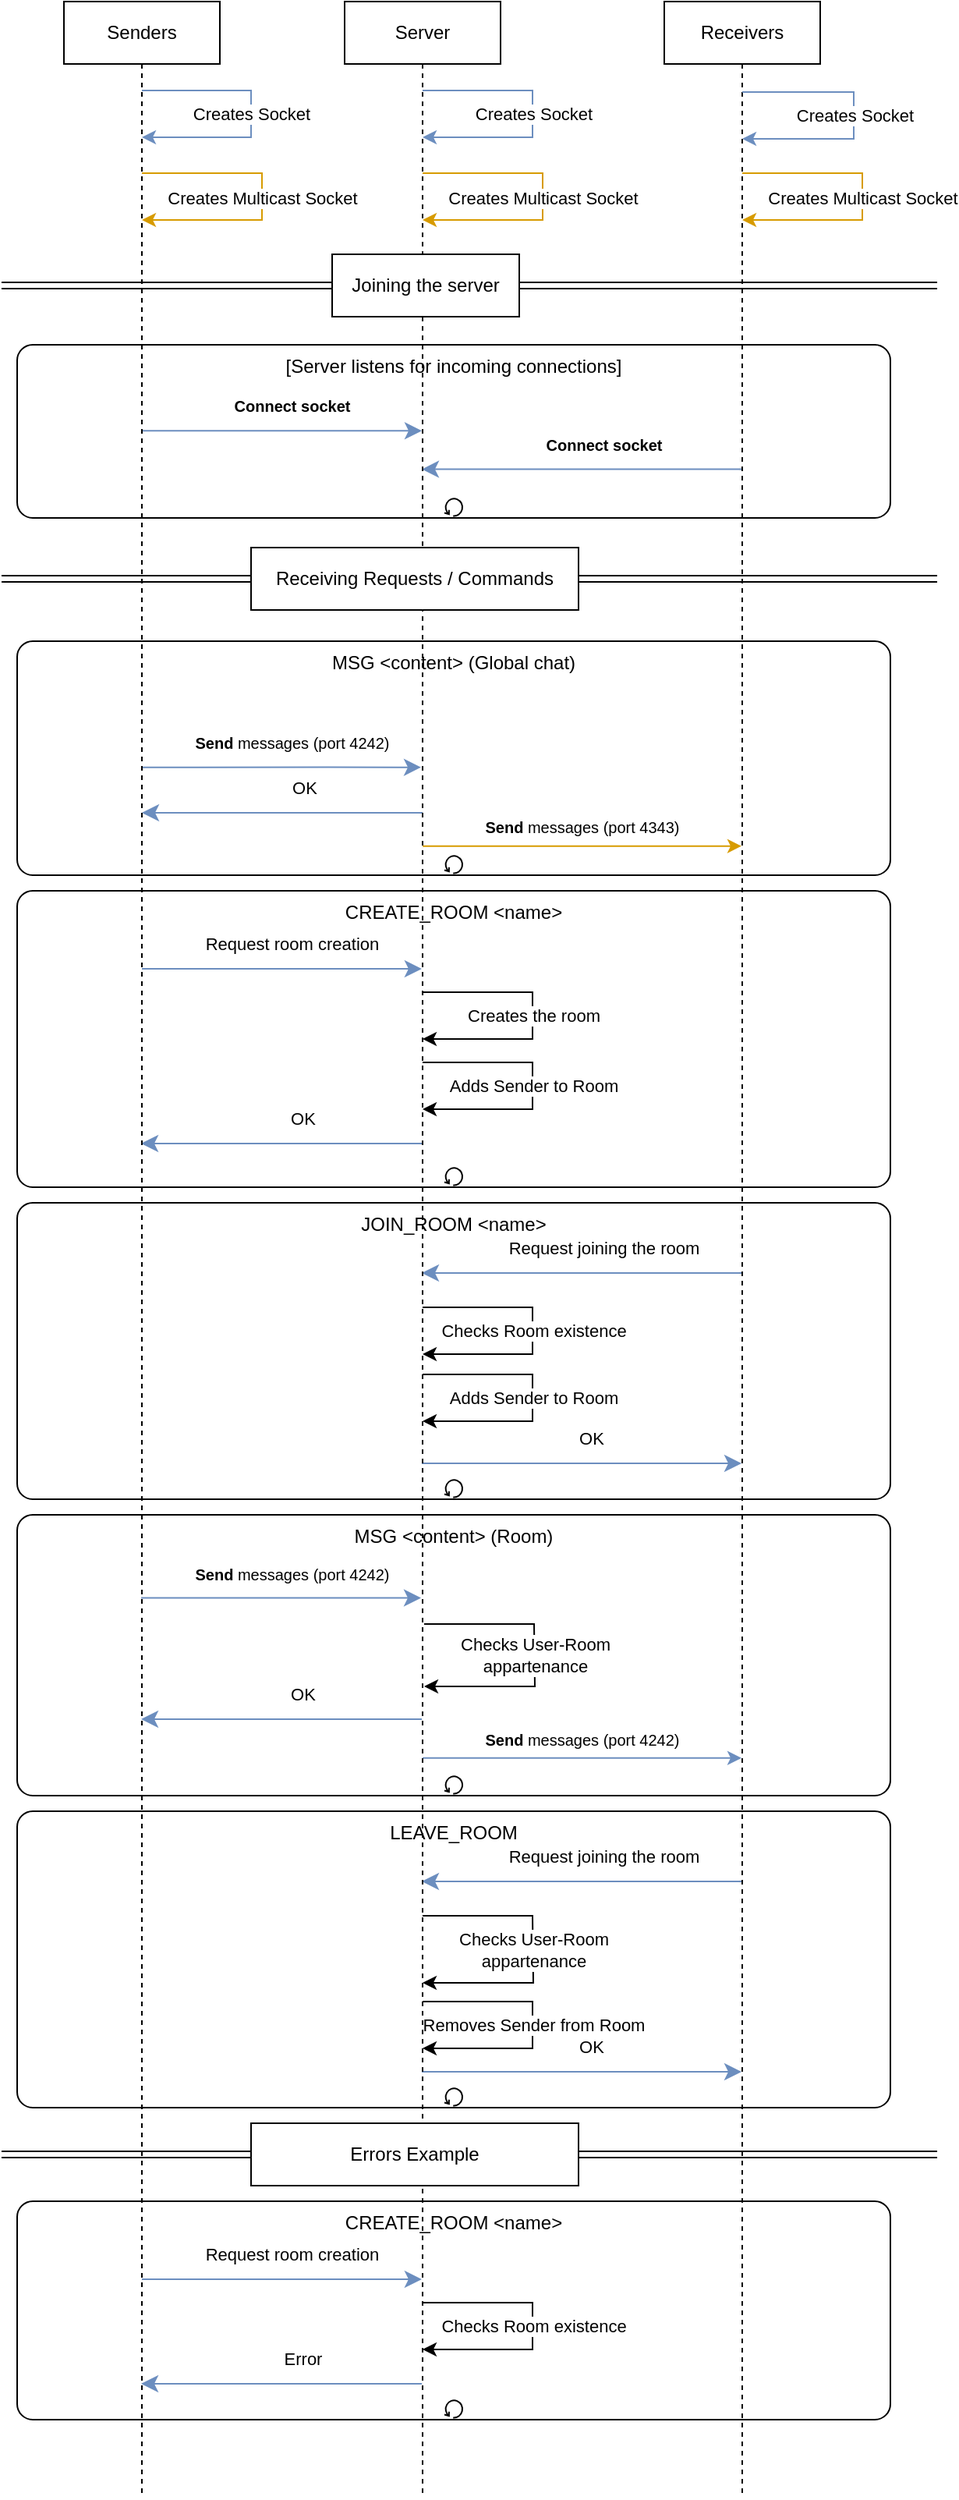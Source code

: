 <mxfile version="25.0.3">
  <diagram name="Page-1" id="2YBvvXClWsGukQMizWep">
    <mxGraphModel dx="1386" dy="829" grid="1" gridSize="10" guides="1" tooltips="1" connect="1" arrows="1" fold="1" page="1" pageScale="1" pageWidth="850" pageHeight="1100" math="0" shadow="0">
      <root>
        <mxCell id="0" />
        <mxCell id="1" parent="0" />
        <mxCell id="8YMAj3yXq_2gaM3HECJn-87" value="" style="group" parent="1" vertex="1" connectable="0">
          <mxGeometry x="10" y="1450" width="560" height="190" as="geometry" />
        </mxCell>
        <mxCell id="8YMAj3yXq_2gaM3HECJn-88" value="CREATE_ROOM &amp;lt;name&amp;gt;" style="points=[[0.25,0,0],[0.5,0,0],[0.75,0,0],[1,0.25,0],[1,0.5,0],[1,0.75,0],[0.75,1,0],[0.5,1,0],[0.25,1,0],[0,0.75,0],[0,0.5,0],[0,0.25,0]];shape=mxgraph.bpmn.task;whiteSpace=wrap;rectStyle=rounded;size=10;html=1;container=1;expand=0;collapsible=0;taskMarker=abstract;isLoopStandard=1;top=1;verticalAlign=top;horizontal=1;" parent="8YMAj3yXq_2gaM3HECJn-87" vertex="1">
          <mxGeometry width="560" height="140" as="geometry" />
        </mxCell>
        <mxCell id="8YMAj3yXq_2gaM3HECJn-89" value="" style="edgeStyle=segmentEdgeStyle;endArrow=classic;html=1;curved=0;rounded=0;endSize=8;startSize=8;sourcePerimeterSpacing=0;targetPerimeterSpacing=0;fontColor=#007FFF;fillColor=#dae8fc;strokeColor=#6c8ebf;" parent="8YMAj3yXq_2gaM3HECJn-87" edge="1">
          <mxGeometry width="100" relative="1" as="geometry">
            <mxPoint x="79.996" y="50.037" as="sourcePoint" />
            <mxPoint x="259.44" y="50.03" as="targetPoint" />
            <Array as="points">
              <mxPoint x="199.94" y="50.03" />
              <mxPoint x="199.94" y="50.03" />
            </Array>
          </mxGeometry>
        </mxCell>
        <mxCell id="8YMAj3yXq_2gaM3HECJn-90" value="Request room creation" style="edgeLabel;html=1;align=center;verticalAlign=middle;resizable=0;points=[];" parent="8YMAj3yXq_2gaM3HECJn-89" vertex="1" connectable="0">
          <mxGeometry x="-0.04" relative="1" as="geometry">
            <mxPoint x="10" y="-16" as="offset" />
          </mxGeometry>
        </mxCell>
        <mxCell id="8YMAj3yXq_2gaM3HECJn-91" value="Checks Room existence" style="endArrow=classic;html=1;rounded=0;" parent="8YMAj3yXq_2gaM3HECJn-87" edge="1">
          <mxGeometry width="50" height="50" relative="1" as="geometry">
            <mxPoint x="260" y="65" as="sourcePoint" />
            <mxPoint x="260" y="95" as="targetPoint" />
            <Array as="points">
              <mxPoint x="330.5" y="65" />
              <mxPoint x="330.5" y="95" />
            </Array>
          </mxGeometry>
        </mxCell>
        <mxCell id="8YMAj3yXq_2gaM3HECJn-93" value="" style="edgeStyle=segmentEdgeStyle;endArrow=classic;html=1;curved=0;rounded=0;endSize=8;startSize=8;sourcePerimeterSpacing=0;targetPerimeterSpacing=0;fontColor=#007FFF;fillColor=#dae8fc;strokeColor=#6c8ebf;" parent="8YMAj3yXq_2gaM3HECJn-87" edge="1">
          <mxGeometry width="100" relative="1" as="geometry">
            <mxPoint x="259.5" y="117" as="sourcePoint" />
            <mxPoint x="79.5" y="117" as="targetPoint" />
            <Array as="points" />
          </mxGeometry>
        </mxCell>
        <mxCell id="8YMAj3yXq_2gaM3HECJn-94" value="Error" style="edgeLabel;html=1;align=center;verticalAlign=middle;resizable=0;points=[];" parent="8YMAj3yXq_2gaM3HECJn-93" vertex="1" connectable="0">
          <mxGeometry x="-0.04" relative="1" as="geometry">
            <mxPoint x="10" y="-16" as="offset" />
          </mxGeometry>
        </mxCell>
        <mxCell id="8YMAj3yXq_2gaM3HECJn-76" value="" style="group" parent="1" vertex="1" connectable="0">
          <mxGeometry x="10" y="1200" width="560" height="190" as="geometry" />
        </mxCell>
        <mxCell id="8YMAj3yXq_2gaM3HECJn-77" value="LEAVE_ROOM" style="points=[[0.25,0,0],[0.5,0,0],[0.75,0,0],[1,0.25,0],[1,0.5,0],[1,0.75,0],[0.75,1,0],[0.5,1,0],[0.25,1,0],[0,0.75,0],[0,0.5,0],[0,0.25,0]];shape=mxgraph.bpmn.task;whiteSpace=wrap;rectStyle=rounded;size=10;html=1;container=1;expand=0;collapsible=0;taskMarker=abstract;isLoopStandard=1;top=1;verticalAlign=top;horizontal=1;" parent="8YMAj3yXq_2gaM3HECJn-76" vertex="1">
          <mxGeometry width="560" height="190" as="geometry" />
        </mxCell>
        <mxCell id="8YMAj3yXq_2gaM3HECJn-78" value="" style="edgeStyle=segmentEdgeStyle;endArrow=classic;html=1;curved=0;rounded=0;endSize=8;startSize=8;sourcePerimeterSpacing=0;targetPerimeterSpacing=0;fontColor=#007FFF;fillColor=#dae8fc;strokeColor=#6c8ebf;" parent="8YMAj3yXq_2gaM3HECJn-76" edge="1">
          <mxGeometry width="100" relative="1" as="geometry">
            <mxPoint x="464.5" y="45" as="sourcePoint" />
            <mxPoint x="259.5" y="45" as="targetPoint" />
            <Array as="points" />
          </mxGeometry>
        </mxCell>
        <mxCell id="8YMAj3yXq_2gaM3HECJn-79" value="Request joining the room" style="edgeLabel;html=1;align=center;verticalAlign=middle;resizable=0;points=[];" parent="8YMAj3yXq_2gaM3HECJn-78" vertex="1" connectable="0">
          <mxGeometry x="-0.04" relative="1" as="geometry">
            <mxPoint x="10" y="-16" as="offset" />
          </mxGeometry>
        </mxCell>
        <mxCell id="8YMAj3yXq_2gaM3HECJn-80" value="Checks User-Room&lt;div&gt;appartenance&lt;/div&gt;" style="endArrow=classic;html=1;rounded=0;" parent="8YMAj3yXq_2gaM3HECJn-76" edge="1">
          <mxGeometry width="50" height="50" relative="1" as="geometry">
            <mxPoint x="260" y="67" as="sourcePoint" />
            <mxPoint x="260" y="110" as="targetPoint" />
            <Array as="points">
              <mxPoint x="330.5" y="67" />
              <mxPoint x="331" y="110" />
            </Array>
          </mxGeometry>
        </mxCell>
        <mxCell id="8YMAj3yXq_2gaM3HECJn-81" value="Removes Sender from Room" style="endArrow=classic;html=1;rounded=0;" parent="8YMAj3yXq_2gaM3HECJn-76" edge="1">
          <mxGeometry width="50" height="50" relative="1" as="geometry">
            <mxPoint x="260" y="122" as="sourcePoint" />
            <mxPoint x="260" y="152" as="targetPoint" />
            <Array as="points">
              <mxPoint x="330.5" y="122" />
              <mxPoint x="330.5" y="152" />
            </Array>
          </mxGeometry>
        </mxCell>
        <mxCell id="8YMAj3yXq_2gaM3HECJn-82" value="" style="edgeStyle=segmentEdgeStyle;endArrow=classic;html=1;curved=0;rounded=0;endSize=8;startSize=8;sourcePerimeterSpacing=0;targetPerimeterSpacing=0;fontColor=#007FFF;fillColor=#dae8fc;strokeColor=#6c8ebf;" parent="8YMAj3yXq_2gaM3HECJn-76" edge="1">
          <mxGeometry width="100" relative="1" as="geometry">
            <mxPoint x="259.5" y="167" as="sourcePoint" />
            <mxPoint x="464.5" y="167" as="targetPoint" />
            <Array as="points" />
          </mxGeometry>
        </mxCell>
        <mxCell id="8YMAj3yXq_2gaM3HECJn-83" value="OK" style="edgeLabel;html=1;align=center;verticalAlign=middle;resizable=0;points=[];" parent="8YMAj3yXq_2gaM3HECJn-82" vertex="1" connectable="0">
          <mxGeometry x="-0.04" relative="1" as="geometry">
            <mxPoint x="10" y="-16" as="offset" />
          </mxGeometry>
        </mxCell>
        <mxCell id="8YMAj3yXq_2gaM3HECJn-75" value="" style="group" parent="1" vertex="1" connectable="0">
          <mxGeometry x="10" y="1010" width="560" height="210" as="geometry" />
        </mxCell>
        <mxCell id="8YMAj3yXq_2gaM3HECJn-63" value="" style="group" parent="8YMAj3yXq_2gaM3HECJn-75" vertex="1" connectable="0">
          <mxGeometry width="560" height="210" as="geometry" />
        </mxCell>
        <mxCell id="8YMAj3yXq_2gaM3HECJn-64" value="MSG &amp;lt;content&amp;gt; (Room)" style="points=[[0.25,0,0],[0.5,0,0],[0.75,0,0],[1,0.25,0],[1,0.5,0],[1,0.75,0],[0.75,1,0],[0.5,1,0],[0.25,1,0],[0,0.75,0],[0,0.5,0],[0,0.25,0]];shape=mxgraph.bpmn.task;whiteSpace=wrap;rectStyle=rounded;size=10;html=1;container=1;expand=0;collapsible=0;taskMarker=abstract;isLoopStandard=1;top=1;verticalAlign=top;horizontal=1;" parent="8YMAj3yXq_2gaM3HECJn-63" vertex="1">
          <mxGeometry width="560" height="180" as="geometry" />
        </mxCell>
        <mxCell id="8YMAj3yXq_2gaM3HECJn-65" value="" style="edgeStyle=segmentEdgeStyle;endArrow=classic;html=1;curved=0;rounded=0;endSize=8;startSize=8;sourcePerimeterSpacing=0;targetPerimeterSpacing=0;fontColor=#007FFF;fillColor=#dae8fc;strokeColor=#6c8ebf;" parent="8YMAj3yXq_2gaM3HECJn-64" edge="1">
          <mxGeometry width="100" relative="1" as="geometry">
            <mxPoint x="79.556" y="53.29" as="sourcePoint" />
            <mxPoint x="259" y="53.283" as="targetPoint" />
            <Array as="points">
              <mxPoint x="199.5" y="53.283" />
              <mxPoint x="199.5" y="53.283" />
            </Array>
          </mxGeometry>
        </mxCell>
        <mxCell id="8YMAj3yXq_2gaM3HECJn-66" value="&lt;span style=&quot;font-size: 10px;&quot;&gt;&lt;b&gt;Send&lt;/b&gt;&amp;nbsp;messages (port 4242)&lt;/span&gt;" style="edgeLabel;html=1;align=center;verticalAlign=middle;resizable=0;points=[];" parent="8YMAj3yXq_2gaM3HECJn-65" vertex="1" connectable="0">
          <mxGeometry x="-0.04" relative="1" as="geometry">
            <mxPoint x="10" y="-16" as="offset" />
          </mxGeometry>
        </mxCell>
        <mxCell id="8YMAj3yXq_2gaM3HECJn-67" value="&lt;font size=&quot;1&quot;&gt;&lt;b&gt;Send&lt;/b&gt;&amp;nbsp;messages (port 4242)&lt;/font&gt;" style="edgeStyle=none;orthogonalLoop=1;jettySize=auto;html=1;rounded=0;fillColor=#dae8fc;strokeColor=#6c8ebf;" parent="8YMAj3yXq_2gaM3HECJn-63" edge="1">
          <mxGeometry y="12" width="100" relative="1" as="geometry">
            <mxPoint x="260.056" y="155.909" as="sourcePoint" />
            <mxPoint x="464.5" y="155.909" as="targetPoint" />
            <Array as="points" />
            <mxPoint as="offset" />
          </mxGeometry>
        </mxCell>
        <mxCell id="8YMAj3yXq_2gaM3HECJn-71" value="Checks User-Room&lt;div&gt;appartenance&lt;/div&gt;" style="endArrow=classic;html=1;rounded=0;" parent="8YMAj3yXq_2gaM3HECJn-75" edge="1">
          <mxGeometry width="50" height="50" relative="1" as="geometry">
            <mxPoint x="261" y="70" as="sourcePoint" />
            <mxPoint x="261" y="110" as="targetPoint" />
            <Array as="points">
              <mxPoint x="331.5" y="70" />
              <mxPoint x="332" y="110" />
            </Array>
          </mxGeometry>
        </mxCell>
        <mxCell id="8YMAj3yXq_2gaM3HECJn-72" value="" style="edgeStyle=segmentEdgeStyle;endArrow=classic;html=1;curved=0;rounded=0;endSize=8;startSize=8;sourcePerimeterSpacing=0;targetPerimeterSpacing=0;fontColor=#007FFF;fillColor=#dae8fc;strokeColor=#6c8ebf;" parent="8YMAj3yXq_2gaM3HECJn-75" edge="1">
          <mxGeometry width="100" relative="1" as="geometry">
            <mxPoint x="259.5" y="131" as="sourcePoint" />
            <mxPoint x="79.5" y="131" as="targetPoint" />
            <Array as="points" />
          </mxGeometry>
        </mxCell>
        <mxCell id="8YMAj3yXq_2gaM3HECJn-73" value="OK" style="edgeLabel;html=1;align=center;verticalAlign=middle;resizable=0;points=[];" parent="8YMAj3yXq_2gaM3HECJn-72" vertex="1" connectable="0">
          <mxGeometry x="-0.04" relative="1" as="geometry">
            <mxPoint x="10" y="-16" as="offset" />
          </mxGeometry>
        </mxCell>
        <mxCell id="8YMAj3yXq_2gaM3HECJn-62" value="" style="group" parent="1" vertex="1" connectable="0">
          <mxGeometry x="10" y="810" width="560" height="190" as="geometry" />
        </mxCell>
        <mxCell id="8YMAj3yXq_2gaM3HECJn-54" value="JOIN_ROOM &amp;lt;name&amp;gt;" style="points=[[0.25,0,0],[0.5,0,0],[0.75,0,0],[1,0.25,0],[1,0.5,0],[1,0.75,0],[0.75,1,0],[0.5,1,0],[0.25,1,0],[0,0.75,0],[0,0.5,0],[0,0.25,0]];shape=mxgraph.bpmn.task;whiteSpace=wrap;rectStyle=rounded;size=10;html=1;container=1;expand=0;collapsible=0;taskMarker=abstract;isLoopStandard=1;top=1;verticalAlign=top;horizontal=1;" parent="8YMAj3yXq_2gaM3HECJn-62" vertex="1">
          <mxGeometry width="560" height="190" as="geometry" />
        </mxCell>
        <mxCell id="8YMAj3yXq_2gaM3HECJn-55" value="" style="edgeStyle=segmentEdgeStyle;endArrow=classic;html=1;curved=0;rounded=0;endSize=8;startSize=8;sourcePerimeterSpacing=0;targetPerimeterSpacing=0;fontColor=#007FFF;fillColor=#dae8fc;strokeColor=#6c8ebf;" parent="8YMAj3yXq_2gaM3HECJn-62" edge="1">
          <mxGeometry width="100" relative="1" as="geometry">
            <mxPoint x="464.5" y="45" as="sourcePoint" />
            <mxPoint x="259.5" y="45" as="targetPoint" />
            <Array as="points" />
          </mxGeometry>
        </mxCell>
        <mxCell id="8YMAj3yXq_2gaM3HECJn-56" value="Request joining the room" style="edgeLabel;html=1;align=center;verticalAlign=middle;resizable=0;points=[];" parent="8YMAj3yXq_2gaM3HECJn-55" vertex="1" connectable="0">
          <mxGeometry x="-0.04" relative="1" as="geometry">
            <mxPoint x="10" y="-16" as="offset" />
          </mxGeometry>
        </mxCell>
        <mxCell id="8YMAj3yXq_2gaM3HECJn-57" value="Checks Room existence" style="endArrow=classic;html=1;rounded=0;" parent="8YMAj3yXq_2gaM3HECJn-62" edge="1">
          <mxGeometry width="50" height="50" relative="1" as="geometry">
            <mxPoint x="260" y="67" as="sourcePoint" />
            <mxPoint x="260" y="97" as="targetPoint" />
            <Array as="points">
              <mxPoint x="330.5" y="67" />
              <mxPoint x="330.5" y="97" />
            </Array>
          </mxGeometry>
        </mxCell>
        <mxCell id="8YMAj3yXq_2gaM3HECJn-58" value="Adds Sender to Room" style="endArrow=classic;html=1;rounded=0;" parent="8YMAj3yXq_2gaM3HECJn-62" edge="1">
          <mxGeometry width="50" height="50" relative="1" as="geometry">
            <mxPoint x="260" y="110" as="sourcePoint" />
            <mxPoint x="260" y="140" as="targetPoint" />
            <Array as="points">
              <mxPoint x="330.5" y="110" />
              <mxPoint x="330.5" y="140" />
            </Array>
          </mxGeometry>
        </mxCell>
        <mxCell id="8YMAj3yXq_2gaM3HECJn-59" value="" style="edgeStyle=segmentEdgeStyle;endArrow=classic;html=1;curved=0;rounded=0;endSize=8;startSize=8;sourcePerimeterSpacing=0;targetPerimeterSpacing=0;fontColor=#007FFF;fillColor=#dae8fc;strokeColor=#6c8ebf;" parent="8YMAj3yXq_2gaM3HECJn-62" edge="1">
          <mxGeometry width="100" relative="1" as="geometry">
            <mxPoint x="259.5" y="167" as="sourcePoint" />
            <mxPoint x="464.5" y="167" as="targetPoint" />
            <Array as="points" />
          </mxGeometry>
        </mxCell>
        <mxCell id="8YMAj3yXq_2gaM3HECJn-60" value="OK" style="edgeLabel;html=1;align=center;verticalAlign=middle;resizable=0;points=[];" parent="8YMAj3yXq_2gaM3HECJn-59" vertex="1" connectable="0">
          <mxGeometry x="-0.04" relative="1" as="geometry">
            <mxPoint x="10" y="-16" as="offset" />
          </mxGeometry>
        </mxCell>
        <mxCell id="8YMAj3yXq_2gaM3HECJn-52" value="" style="group" parent="1" vertex="1" connectable="0">
          <mxGeometry x="10" y="610" width="560" height="190" as="geometry" />
        </mxCell>
        <mxCell id="8YMAj3yXq_2gaM3HECJn-33" value="CREATE_ROOM &amp;lt;name&amp;gt;" style="points=[[0.25,0,0],[0.5,0,0],[0.75,0,0],[1,0.25,0],[1,0.5,0],[1,0.75,0],[0.75,1,0],[0.5,1,0],[0.25,1,0],[0,0.75,0],[0,0.5,0],[0,0.25,0]];shape=mxgraph.bpmn.task;whiteSpace=wrap;rectStyle=rounded;size=10;html=1;container=1;expand=0;collapsible=0;taskMarker=abstract;isLoopStandard=1;top=1;verticalAlign=top;horizontal=1;" parent="8YMAj3yXq_2gaM3HECJn-52" vertex="1">
          <mxGeometry width="560" height="190" as="geometry" />
        </mxCell>
        <mxCell id="8YMAj3yXq_2gaM3HECJn-34" value="" style="edgeStyle=segmentEdgeStyle;endArrow=classic;html=1;curved=0;rounded=0;endSize=8;startSize=8;sourcePerimeterSpacing=0;targetPerimeterSpacing=0;fontColor=#007FFF;fillColor=#dae8fc;strokeColor=#6c8ebf;" parent="8YMAj3yXq_2gaM3HECJn-52" edge="1">
          <mxGeometry width="100" relative="1" as="geometry">
            <mxPoint x="79.996" y="50.037" as="sourcePoint" />
            <mxPoint x="259.44" y="50.03" as="targetPoint" />
            <Array as="points">
              <mxPoint x="199.94" y="50.03" />
              <mxPoint x="199.94" y="50.03" />
            </Array>
          </mxGeometry>
        </mxCell>
        <mxCell id="8YMAj3yXq_2gaM3HECJn-35" value="Request room creation" style="edgeLabel;html=1;align=center;verticalAlign=middle;resizable=0;points=[];" parent="8YMAj3yXq_2gaM3HECJn-34" vertex="1" connectable="0">
          <mxGeometry x="-0.04" relative="1" as="geometry">
            <mxPoint x="10" y="-16" as="offset" />
          </mxGeometry>
        </mxCell>
        <mxCell id="8YMAj3yXq_2gaM3HECJn-43" value="Creates the room" style="endArrow=classic;html=1;rounded=0;" parent="8YMAj3yXq_2gaM3HECJn-52" edge="1">
          <mxGeometry width="50" height="50" relative="1" as="geometry">
            <mxPoint x="260" y="65" as="sourcePoint" />
            <mxPoint x="260" y="95" as="targetPoint" />
            <Array as="points">
              <mxPoint x="330.5" y="65" />
              <mxPoint x="330.5" y="95" />
            </Array>
          </mxGeometry>
        </mxCell>
        <mxCell id="8YMAj3yXq_2gaM3HECJn-45" value="Adds Sender to Room" style="endArrow=classic;html=1;rounded=0;" parent="8YMAj3yXq_2gaM3HECJn-52" edge="1">
          <mxGeometry width="50" height="50" relative="1" as="geometry">
            <mxPoint x="260" y="110" as="sourcePoint" />
            <mxPoint x="260" y="140" as="targetPoint" />
            <Array as="points">
              <mxPoint x="330.5" y="110" />
              <mxPoint x="330.5" y="140" />
            </Array>
          </mxGeometry>
        </mxCell>
        <mxCell id="8YMAj3yXq_2gaM3HECJn-47" value="" style="edgeStyle=segmentEdgeStyle;endArrow=classic;html=1;curved=0;rounded=0;endSize=8;startSize=8;sourcePerimeterSpacing=0;targetPerimeterSpacing=0;fontColor=#007FFF;fillColor=#dae8fc;strokeColor=#6c8ebf;" parent="8YMAj3yXq_2gaM3HECJn-52" edge="1">
          <mxGeometry width="100" relative="1" as="geometry">
            <mxPoint x="259.5" y="162" as="sourcePoint" />
            <mxPoint x="79.5" y="162" as="targetPoint" />
            <Array as="points" />
          </mxGeometry>
        </mxCell>
        <mxCell id="8YMAj3yXq_2gaM3HECJn-48" value="OK" style="edgeLabel;html=1;align=center;verticalAlign=middle;resizable=0;points=[];" parent="8YMAj3yXq_2gaM3HECJn-47" vertex="1" connectable="0">
          <mxGeometry x="-0.04" relative="1" as="geometry">
            <mxPoint x="10" y="-16" as="offset" />
          </mxGeometry>
        </mxCell>
        <mxCell id="8YMAj3yXq_2gaM3HECJn-51" value="" style="group" parent="1" vertex="1" connectable="0">
          <mxGeometry x="10" y="450" width="560" height="150" as="geometry" />
        </mxCell>
        <mxCell id="O-nYpdjl7usXiDVYikd6-12" value="MSG &amp;lt;content&amp;gt; (Global chat)" style="points=[[0.25,0,0],[0.5,0,0],[0.75,0,0],[1,0.25,0],[1,0.5,0],[1,0.75,0],[0.75,1,0],[0.5,1,0],[0.25,1,0],[0,0.75,0],[0,0.5,0],[0,0.25,0]];shape=mxgraph.bpmn.task;whiteSpace=wrap;rectStyle=rounded;size=10;html=1;container=1;expand=0;collapsible=0;taskMarker=abstract;isLoopStandard=1;top=1;verticalAlign=top;horizontal=1;" parent="8YMAj3yXq_2gaM3HECJn-51" vertex="1">
          <mxGeometry width="560" height="150" as="geometry" />
        </mxCell>
        <mxCell id="O-nYpdjl7usXiDVYikd6-17" value="" style="edgeStyle=segmentEdgeStyle;endArrow=classic;html=1;curved=0;rounded=0;endSize=8;startSize=8;sourcePerimeterSpacing=0;targetPerimeterSpacing=0;fontColor=#007FFF;fillColor=#dae8fc;strokeColor=#6c8ebf;" parent="O-nYpdjl7usXiDVYikd6-12" edge="1">
          <mxGeometry width="100" relative="1" as="geometry">
            <mxPoint x="79.556" y="80.837" as="sourcePoint" />
            <mxPoint x="259" y="80.831" as="targetPoint" />
            <Array as="points">
              <mxPoint x="199.5" y="80.831" />
              <mxPoint x="199.5" y="80.831" />
            </Array>
          </mxGeometry>
        </mxCell>
        <mxCell id="O-nYpdjl7usXiDVYikd6-18" value="&lt;span style=&quot;font-size: 10px;&quot;&gt;&lt;b&gt;Send&lt;/b&gt;&amp;nbsp;messages (port 4242)&lt;/span&gt;" style="edgeLabel;html=1;align=center;verticalAlign=middle;resizable=0;points=[];" parent="O-nYpdjl7usXiDVYikd6-17" vertex="1" connectable="0">
          <mxGeometry x="-0.04" relative="1" as="geometry">
            <mxPoint x="10" y="-16" as="offset" />
          </mxGeometry>
        </mxCell>
        <mxCell id="8YMAj3yXq_2gaM3HECJn-69" value="" style="edgeStyle=segmentEdgeStyle;endArrow=classic;html=1;curved=0;rounded=0;endSize=8;startSize=8;sourcePerimeterSpacing=0;targetPerimeterSpacing=0;fontColor=#007FFF;fillColor=#dae8fc;strokeColor=#6c8ebf;" parent="O-nYpdjl7usXiDVYikd6-12" edge="1">
          <mxGeometry width="100" relative="1" as="geometry">
            <mxPoint x="260" y="110" as="sourcePoint" />
            <mxPoint x="80" y="110" as="targetPoint" />
            <Array as="points" />
          </mxGeometry>
        </mxCell>
        <mxCell id="8YMAj3yXq_2gaM3HECJn-70" value="OK" style="edgeLabel;html=1;align=center;verticalAlign=middle;resizable=0;points=[];" parent="8YMAj3yXq_2gaM3HECJn-69" vertex="1" connectable="0">
          <mxGeometry x="-0.04" relative="1" as="geometry">
            <mxPoint x="10" y="-16" as="offset" />
          </mxGeometry>
        </mxCell>
        <mxCell id="O-nYpdjl7usXiDVYikd6-60" value="&lt;font size=&quot;1&quot;&gt;&lt;b&gt;Send&lt;/b&gt;&amp;nbsp;messages (port 4343)&lt;/font&gt;" style="edgeStyle=none;orthogonalLoop=1;jettySize=auto;html=1;rounded=0;fillColor=#ffe6cc;strokeColor=#d79b00;" parent="8YMAj3yXq_2gaM3HECJn-51" edge="1">
          <mxGeometry y="12" width="100" relative="1" as="geometry">
            <mxPoint x="260.056" y="131.364" as="sourcePoint" />
            <mxPoint x="464.5" y="131.364" as="targetPoint" />
            <Array as="points" />
            <mxPoint as="offset" />
          </mxGeometry>
        </mxCell>
        <mxCell id="8YMAj3yXq_2gaM3HECJn-23" value="" style="group" parent="1" vertex="1" connectable="0">
          <mxGeometry x="10" y="260" width="560" height="111" as="geometry" />
        </mxCell>
        <mxCell id="8YMAj3yXq_2gaM3HECJn-6" value="&lt;font&gt;[Server listens for incoming connections]&lt;/font&gt;" style="points=[[0.25,0,0],[0.5,0,0],[0.75,0,0],[1,0.25,0],[1,0.5,0],[1,0.75,0],[0.75,1,0],[0.5,1,0],[0.25,1,0],[0,0.75,0],[0,0.5,0],[0,0.25,0]];shape=mxgraph.bpmn.task;whiteSpace=wrap;rectStyle=rounded;size=10;html=1;container=0;expand=0;collapsible=0;taskMarker=abstract;isLoopStandard=1;top=1;verticalAlign=top;horizontal=1;" parent="8YMAj3yXq_2gaM3HECJn-23" vertex="1">
          <mxGeometry width="560" height="111" as="geometry" />
        </mxCell>
        <mxCell id="8YMAj3yXq_2gaM3HECJn-7" value="" style="edgeStyle=segmentEdgeStyle;endArrow=classic;html=1;curved=0;rounded=0;endSize=8;startSize=8;sourcePerimeterSpacing=0;targetPerimeterSpacing=0;fontColor=#007FFF;fillColor=#dae8fc;strokeColor=#6c8ebf;" parent="8YMAj3yXq_2gaM3HECJn-23" edge="1">
          <mxGeometry width="100" relative="1" as="geometry">
            <mxPoint x="79.5" y="55.133" as="sourcePoint" />
            <mxPoint x="259.5" y="55.133" as="targetPoint" />
            <Array as="points" />
          </mxGeometry>
        </mxCell>
        <mxCell id="8YMAj3yXq_2gaM3HECJn-8" value="&lt;span style=&quot;font-size: 10px;&quot;&gt;&lt;b&gt;Connect socket&lt;/b&gt;&lt;/span&gt;" style="edgeLabel;html=1;align=center;verticalAlign=middle;resizable=0;points=[];" parent="8YMAj3yXq_2gaM3HECJn-7" vertex="1" connectable="0">
          <mxGeometry x="-0.04" relative="1" as="geometry">
            <mxPoint x="10" y="-16" as="offset" />
          </mxGeometry>
        </mxCell>
        <mxCell id="8YMAj3yXq_2gaM3HECJn-12" value="&lt;div&gt;&lt;br&gt;&lt;/div&gt;&lt;div&gt;&lt;br&gt;&lt;/div&gt;" style="edgeStyle=segmentEdgeStyle;endArrow=classic;html=1;curved=0;rounded=0;endSize=8;startSize=8;sourcePerimeterSpacing=0;targetPerimeterSpacing=0;fontColor=#007FFF;fillColor=#dae8fc;strokeColor=#6c8ebf;" parent="8YMAj3yXq_2gaM3HECJn-23" edge="1">
          <mxGeometry width="100" relative="1" as="geometry">
            <mxPoint x="464.5" y="79.8" as="sourcePoint" />
            <mxPoint x="259.5" y="79.8" as="targetPoint" />
            <Array as="points" />
          </mxGeometry>
        </mxCell>
        <mxCell id="8YMAj3yXq_2gaM3HECJn-13" value="&lt;span style=&quot;font-size: 10px;&quot;&gt;&lt;b&gt;Connect socket&lt;/b&gt;&lt;/span&gt;" style="edgeLabel;html=1;align=center;verticalAlign=middle;resizable=0;points=[];" parent="8YMAj3yXq_2gaM3HECJn-12" vertex="1" connectable="0">
          <mxGeometry x="-0.04" relative="1" as="geometry">
            <mxPoint x="10" y="-16" as="offset" />
          </mxGeometry>
        </mxCell>
        <mxCell id="aM9ryv3xv72pqoxQDRHE-1" value="Senders" style="shape=umlLifeline;perimeter=lifelinePerimeter;whiteSpace=wrap;html=1;container=0;dropTarget=0;collapsible=0;recursiveResize=0;outlineConnect=0;portConstraint=eastwest;newEdgeStyle={&quot;edgeStyle&quot;:&quot;elbowEdgeStyle&quot;,&quot;elbow&quot;:&quot;vertical&quot;,&quot;curved&quot;:0,&quot;rounded&quot;:0};" parent="1" vertex="1">
          <mxGeometry x="40" y="40" width="100" height="1600" as="geometry" />
        </mxCell>
        <mxCell id="aM9ryv3xv72pqoxQDRHE-5" value="Server" style="shape=umlLifeline;perimeter=lifelinePerimeter;whiteSpace=wrap;html=1;container=0;dropTarget=0;collapsible=0;recursiveResize=0;outlineConnect=0;portConstraint=eastwest;newEdgeStyle={&quot;edgeStyle&quot;:&quot;elbowEdgeStyle&quot;,&quot;elbow&quot;:&quot;vertical&quot;,&quot;curved&quot;:0,&quot;rounded&quot;:0};" parent="1" vertex="1">
          <mxGeometry x="220" y="40" width="100" height="1600" as="geometry" />
        </mxCell>
        <mxCell id="O-nYpdjl7usXiDVYikd6-1" value="Receivers" style="shape=umlLifeline;perimeter=lifelinePerimeter;whiteSpace=wrap;html=1;container=0;dropTarget=0;collapsible=0;recursiveResize=0;outlineConnect=0;portConstraint=eastwest;newEdgeStyle={&quot;edgeStyle&quot;:&quot;elbowEdgeStyle&quot;,&quot;elbow&quot;:&quot;vertical&quot;,&quot;curved&quot;:0,&quot;rounded&quot;:0};" parent="1" vertex="1">
          <mxGeometry x="425" y="40" width="100" height="1600" as="geometry" />
        </mxCell>
        <mxCell id="8YMAj3yXq_2gaM3HECJn-2" value="Creates Socket" style="endArrow=classic;html=1;rounded=0;fillColor=#dae8fc;strokeColor=#6c8ebf;" parent="1" source="aM9ryv3xv72pqoxQDRHE-1" target="aM9ryv3xv72pqoxQDRHE-1" edge="1">
          <mxGeometry width="50" height="50" relative="1" as="geometry">
            <mxPoint x="89.5" y="97" as="sourcePoint" />
            <mxPoint x="89.5" y="127" as="targetPoint" />
            <Array as="points">
              <mxPoint x="160" y="97" />
              <mxPoint x="160" y="127" />
            </Array>
          </mxGeometry>
        </mxCell>
        <mxCell id="8YMAj3yXq_2gaM3HECJn-3" value="Creates Socket" style="endArrow=classic;html=1;rounded=0;fillColor=#dae8fc;strokeColor=#6c8ebf;" parent="1" source="aM9ryv3xv72pqoxQDRHE-5" target="aM9ryv3xv72pqoxQDRHE-5" edge="1">
          <mxGeometry width="50" height="50" relative="1" as="geometry">
            <mxPoint x="270" y="97" as="sourcePoint" />
            <mxPoint x="270" y="127" as="targetPoint" />
            <Array as="points">
              <mxPoint x="340.5" y="97" />
              <mxPoint x="340.5" y="127" />
            </Array>
          </mxGeometry>
        </mxCell>
        <mxCell id="8YMAj3yXq_2gaM3HECJn-4" value="Creates Socket" style="endArrow=classic;html=1;rounded=0;fillColor=#dae8fc;strokeColor=#6c8ebf;" parent="1" source="O-nYpdjl7usXiDVYikd6-1" target="O-nYpdjl7usXiDVYikd6-1" edge="1">
          <mxGeometry width="50" height="50" relative="1" as="geometry">
            <mxPoint x="474.5" y="98" as="sourcePoint" />
            <mxPoint x="474.5" y="128" as="targetPoint" />
            <Array as="points">
              <mxPoint x="546.5" y="98" />
              <mxPoint x="546.5" y="128" />
            </Array>
          </mxGeometry>
        </mxCell>
        <mxCell id="8YMAj3yXq_2gaM3HECJn-19" value="Creates Multicast Socket" style="endArrow=classic;html=1;rounded=0;fillColor=#ffe6cc;strokeColor=#d79b00;" parent="1" source="O-nYpdjl7usXiDVYikd6-1" target="O-nYpdjl7usXiDVYikd6-1" edge="1">
          <mxGeometry x="0.005" width="50" height="50" relative="1" as="geometry">
            <mxPoint x="480" y="150" as="sourcePoint" />
            <mxPoint x="480" y="180" as="targetPoint" />
            <Array as="points">
              <mxPoint x="552" y="150" />
              <mxPoint x="552" y="180" />
            </Array>
            <mxPoint as="offset" />
          </mxGeometry>
        </mxCell>
        <mxCell id="8YMAj3yXq_2gaM3HECJn-21" value="Creates Multicast Socket" style="endArrow=classic;html=1;rounded=0;fillColor=#ffe6cc;strokeColor=#d79b00;" parent="1" source="aM9ryv3xv72pqoxQDRHE-5" target="aM9ryv3xv72pqoxQDRHE-5" edge="1">
          <mxGeometry x="0.005" width="50" height="50" relative="1" as="geometry">
            <mxPoint x="270" y="150" as="sourcePoint" />
            <mxPoint x="270" y="180" as="targetPoint" />
            <Array as="points">
              <mxPoint x="347" y="150" />
              <mxPoint x="347" y="180" />
            </Array>
            <mxPoint as="offset" />
          </mxGeometry>
        </mxCell>
        <mxCell id="8YMAj3yXq_2gaM3HECJn-22" value="Creates Multicast Socket" style="endArrow=classic;html=1;rounded=0;fillColor=#ffe6cc;strokeColor=#d79b00;" parent="1" source="aM9ryv3xv72pqoxQDRHE-1" target="aM9ryv3xv72pqoxQDRHE-1" edge="1">
          <mxGeometry x="0.005" width="50" height="50" relative="1" as="geometry">
            <mxPoint x="90" y="150" as="sourcePoint" />
            <mxPoint x="90" y="180" as="targetPoint" />
            <Array as="points">
              <mxPoint x="167" y="150" />
              <mxPoint x="167" y="180" />
            </Array>
            <mxPoint as="offset" />
          </mxGeometry>
        </mxCell>
        <mxCell id="8YMAj3yXq_2gaM3HECJn-24" value="" style="shape=link;html=1;rounded=0;" parent="1" source="8YMAj3yXq_2gaM3HECJn-27" edge="1">
          <mxGeometry width="100" relative="1" as="geometry">
            <mxPoint y="222" as="sourcePoint" />
            <mxPoint x="600" y="222" as="targetPoint" />
          </mxGeometry>
        </mxCell>
        <mxCell id="8YMAj3yXq_2gaM3HECJn-28" value="" style="shape=link;html=1;rounded=0;" parent="1" target="8YMAj3yXq_2gaM3HECJn-27" edge="1">
          <mxGeometry width="100" relative="1" as="geometry">
            <mxPoint y="222" as="sourcePoint" />
            <mxPoint x="600" y="222" as="targetPoint" />
          </mxGeometry>
        </mxCell>
        <mxCell id="8YMAj3yXq_2gaM3HECJn-27" value="Joining the server" style="rounded=0;whiteSpace=wrap;html=1;" parent="1" vertex="1">
          <mxGeometry x="212" y="202" width="120" height="40" as="geometry" />
        </mxCell>
        <mxCell id="8YMAj3yXq_2gaM3HECJn-29" value="" style="shape=link;html=1;rounded=0;" parent="1" source="8YMAj3yXq_2gaM3HECJn-31" edge="1">
          <mxGeometry width="100" relative="1" as="geometry">
            <mxPoint y="410" as="sourcePoint" />
            <mxPoint x="600" y="410" as="targetPoint" />
          </mxGeometry>
        </mxCell>
        <mxCell id="8YMAj3yXq_2gaM3HECJn-30" value="" style="shape=link;html=1;rounded=0;" parent="1" target="8YMAj3yXq_2gaM3HECJn-31" edge="1">
          <mxGeometry width="100" relative="1" as="geometry">
            <mxPoint y="410" as="sourcePoint" />
            <mxPoint x="600" y="410" as="targetPoint" />
          </mxGeometry>
        </mxCell>
        <mxCell id="8YMAj3yXq_2gaM3HECJn-31" value="Receiving Requests / Commands" style="rounded=0;whiteSpace=wrap;html=1;" parent="1" vertex="1">
          <mxGeometry x="160" y="390" width="210" height="40" as="geometry" />
        </mxCell>
        <mxCell id="8YMAj3yXq_2gaM3HECJn-84" value="" style="shape=link;html=1;rounded=0;" parent="1" source="8YMAj3yXq_2gaM3HECJn-86" edge="1">
          <mxGeometry width="100" relative="1" as="geometry">
            <mxPoint y="1420" as="sourcePoint" />
            <mxPoint x="600" y="1420" as="targetPoint" />
          </mxGeometry>
        </mxCell>
        <mxCell id="8YMAj3yXq_2gaM3HECJn-85" value="" style="shape=link;html=1;rounded=0;" parent="1" target="8YMAj3yXq_2gaM3HECJn-86" edge="1">
          <mxGeometry width="100" relative="1" as="geometry">
            <mxPoint y="1420" as="sourcePoint" />
            <mxPoint x="600" y="1420" as="targetPoint" />
          </mxGeometry>
        </mxCell>
        <mxCell id="8YMAj3yXq_2gaM3HECJn-86" value="Errors Example" style="rounded=0;whiteSpace=wrap;html=1;" parent="1" vertex="1">
          <mxGeometry x="160" y="1400" width="210" height="40" as="geometry" />
        </mxCell>
      </root>
    </mxGraphModel>
  </diagram>
</mxfile>
